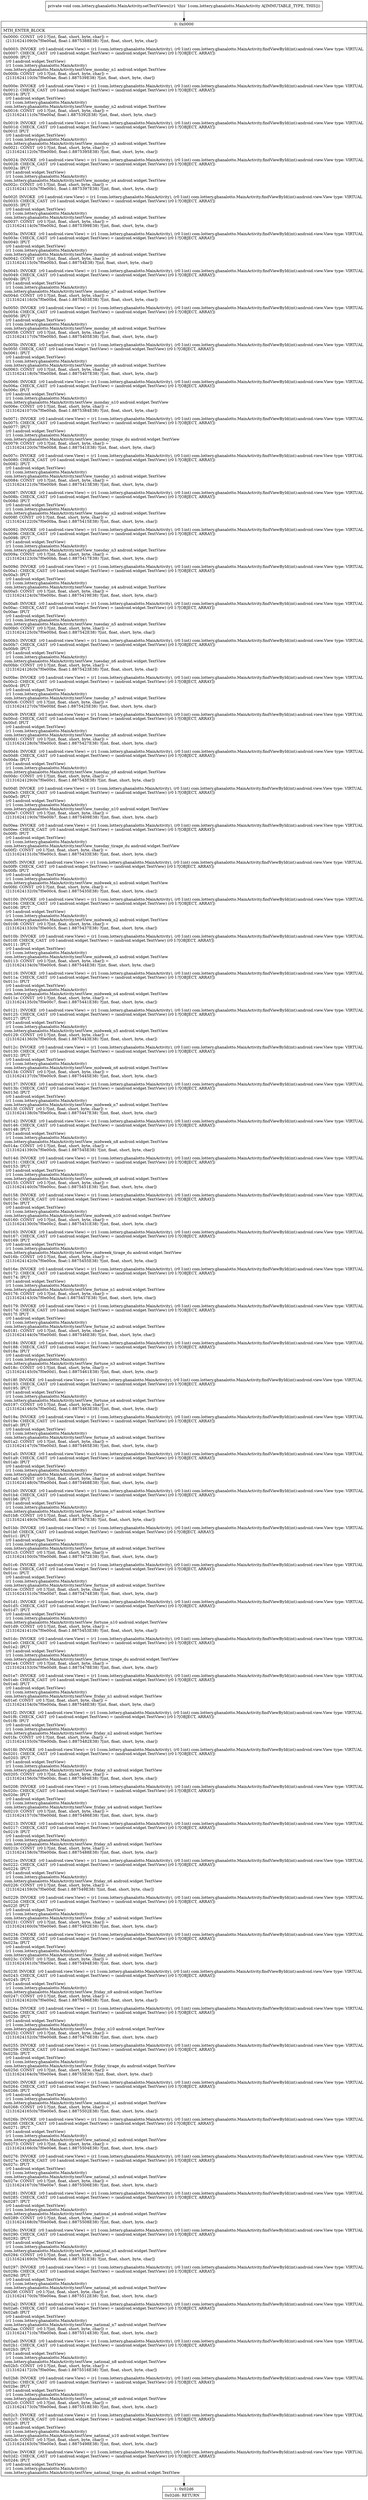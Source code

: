 digraph "CFG forcom.lottery.ghanalotto.MainActivity.setTextViews()V" {
Node_0 [shape=record,label="{0\:\ 0x0000|MTH_ENTER_BLOCK\l|0x0000: CONST  (r0 I:?[int, float, short, byte, char]) = \l  (2131624109(0x7f0e00ad, float:1.8875388E38) ?[int, float, short, byte, char])\l \l0x0003: INVOKE  (r0 I:android.view.View) = (r1 I:com.lottery.ghanalotto.MainActivity), (r0 I:int) com.lottery.ghanalotto.MainActivity.findViewById(int):android.view.View type: VIRTUAL \l0x0007: CHECK_CAST  (r0 I:android.widget.TextView) = (android.widget.TextView) (r0 I:?[OBJECT, ARRAY]) \l0x0009: IPUT  \l  (r0 I:android.widget.TextView)\l  (r1 I:com.lottery.ghanalotto.MainActivity)\l com.lottery.ghanalotto.MainActivity.textView_monday_n1 android.widget.TextView \l0x000b: CONST  (r0 I:?[int, float, short, byte, char]) = \l  (2131624110(0x7f0e00ae, float:1.887539E38) ?[int, float, short, byte, char])\l \l0x000e: INVOKE  (r0 I:android.view.View) = (r1 I:com.lottery.ghanalotto.MainActivity), (r0 I:int) com.lottery.ghanalotto.MainActivity.findViewById(int):android.view.View type: VIRTUAL \l0x0012: CHECK_CAST  (r0 I:android.widget.TextView) = (android.widget.TextView) (r0 I:?[OBJECT, ARRAY]) \l0x0014: IPUT  \l  (r0 I:android.widget.TextView)\l  (r1 I:com.lottery.ghanalotto.MainActivity)\l com.lottery.ghanalotto.MainActivity.textView_monday_n2 android.widget.TextView \l0x0016: CONST  (r0 I:?[int, float, short, byte, char]) = \l  (2131624111(0x7f0e00af, float:1.8875392E38) ?[int, float, short, byte, char])\l \l0x0019: INVOKE  (r0 I:android.view.View) = (r1 I:com.lottery.ghanalotto.MainActivity), (r0 I:int) com.lottery.ghanalotto.MainActivity.findViewById(int):android.view.View type: VIRTUAL \l0x001d: CHECK_CAST  (r0 I:android.widget.TextView) = (android.widget.TextView) (r0 I:?[OBJECT, ARRAY]) \l0x001f: IPUT  \l  (r0 I:android.widget.TextView)\l  (r1 I:com.lottery.ghanalotto.MainActivity)\l com.lottery.ghanalotto.MainActivity.textView_monday_n3 android.widget.TextView \l0x0021: CONST  (r0 I:?[int, float, short, byte, char]) = \l  (2131624112(0x7f0e00b0, float:1.8875395E38) ?[int, float, short, byte, char])\l \l0x0024: INVOKE  (r0 I:android.view.View) = (r1 I:com.lottery.ghanalotto.MainActivity), (r0 I:int) com.lottery.ghanalotto.MainActivity.findViewById(int):android.view.View type: VIRTUAL \l0x0028: CHECK_CAST  (r0 I:android.widget.TextView) = (android.widget.TextView) (r0 I:?[OBJECT, ARRAY]) \l0x002a: IPUT  \l  (r0 I:android.widget.TextView)\l  (r1 I:com.lottery.ghanalotto.MainActivity)\l com.lottery.ghanalotto.MainActivity.textView_monday_n4 android.widget.TextView \l0x002c: CONST  (r0 I:?[int, float, short, byte, char]) = \l  (2131624113(0x7f0e00b1, float:1.8875397E38) ?[int, float, short, byte, char])\l \l0x002f: INVOKE  (r0 I:android.view.View) = (r1 I:com.lottery.ghanalotto.MainActivity), (r0 I:int) com.lottery.ghanalotto.MainActivity.findViewById(int):android.view.View type: VIRTUAL \l0x0033: CHECK_CAST  (r0 I:android.widget.TextView) = (android.widget.TextView) (r0 I:?[OBJECT, ARRAY]) \l0x0035: IPUT  \l  (r0 I:android.widget.TextView)\l  (r1 I:com.lottery.ghanalotto.MainActivity)\l com.lottery.ghanalotto.MainActivity.textView_monday_n5 android.widget.TextView \l0x0037: CONST  (r0 I:?[int, float, short, byte, char]) = \l  (2131624114(0x7f0e00b2, float:1.8875399E38) ?[int, float, short, byte, char])\l \l0x003a: INVOKE  (r0 I:android.view.View) = (r1 I:com.lottery.ghanalotto.MainActivity), (r0 I:int) com.lottery.ghanalotto.MainActivity.findViewById(int):android.view.View type: VIRTUAL \l0x003e: CHECK_CAST  (r0 I:android.widget.TextView) = (android.widget.TextView) (r0 I:?[OBJECT, ARRAY]) \l0x0040: IPUT  \l  (r0 I:android.widget.TextView)\l  (r1 I:com.lottery.ghanalotto.MainActivity)\l com.lottery.ghanalotto.MainActivity.textView_monday_n6 android.widget.TextView \l0x0042: CONST  (r0 I:?[int, float, short, byte, char]) = \l  (2131624115(0x7f0e00b3, float:1.88754E38) ?[int, float, short, byte, char])\l \l0x0045: INVOKE  (r0 I:android.view.View) = (r1 I:com.lottery.ghanalotto.MainActivity), (r0 I:int) com.lottery.ghanalotto.MainActivity.findViewById(int):android.view.View type: VIRTUAL \l0x0049: CHECK_CAST  (r0 I:android.widget.TextView) = (android.widget.TextView) (r0 I:?[OBJECT, ARRAY]) \l0x004b: IPUT  \l  (r0 I:android.widget.TextView)\l  (r1 I:com.lottery.ghanalotto.MainActivity)\l com.lottery.ghanalotto.MainActivity.textView_monday_n7 android.widget.TextView \l0x004d: CONST  (r0 I:?[int, float, short, byte, char]) = \l  (2131624116(0x7f0e00b4, float:1.8875403E38) ?[int, float, short, byte, char])\l \l0x0050: INVOKE  (r0 I:android.view.View) = (r1 I:com.lottery.ghanalotto.MainActivity), (r0 I:int) com.lottery.ghanalotto.MainActivity.findViewById(int):android.view.View type: VIRTUAL \l0x0054: CHECK_CAST  (r0 I:android.widget.TextView) = (android.widget.TextView) (r0 I:?[OBJECT, ARRAY]) \l0x0056: IPUT  \l  (r0 I:android.widget.TextView)\l  (r1 I:com.lottery.ghanalotto.MainActivity)\l com.lottery.ghanalotto.MainActivity.textView_monday_n8 android.widget.TextView \l0x0058: CONST  (r0 I:?[int, float, short, byte, char]) = \l  (2131624117(0x7f0e00b5, float:1.8875405E38) ?[int, float, short, byte, char])\l \l0x005b: INVOKE  (r0 I:android.view.View) = (r1 I:com.lottery.ghanalotto.MainActivity), (r0 I:int) com.lottery.ghanalotto.MainActivity.findViewById(int):android.view.View type: VIRTUAL \l0x005f: CHECK_CAST  (r0 I:android.widget.TextView) = (android.widget.TextView) (r0 I:?[OBJECT, ARRAY]) \l0x0061: IPUT  \l  (r0 I:android.widget.TextView)\l  (r1 I:com.lottery.ghanalotto.MainActivity)\l com.lottery.ghanalotto.MainActivity.textView_monday_n9 android.widget.TextView \l0x0063: CONST  (r0 I:?[int, float, short, byte, char]) = \l  (2131624118(0x7f0e00b6, float:1.8875407E38) ?[int, float, short, byte, char])\l \l0x0066: INVOKE  (r0 I:android.view.View) = (r1 I:com.lottery.ghanalotto.MainActivity), (r0 I:int) com.lottery.ghanalotto.MainActivity.findViewById(int):android.view.View type: VIRTUAL \l0x006a: CHECK_CAST  (r0 I:android.widget.TextView) = (android.widget.TextView) (r0 I:?[OBJECT, ARRAY]) \l0x006c: IPUT  \l  (r0 I:android.widget.TextView)\l  (r1 I:com.lottery.ghanalotto.MainActivity)\l com.lottery.ghanalotto.MainActivity.textView_monday_n10 android.widget.TextView \l0x006e: CONST  (r0 I:?[int, float, short, byte, char]) = \l  (2131624107(0x7f0e00ab, float:1.8875384E38) ?[int, float, short, byte, char])\l \l0x0071: INVOKE  (r0 I:android.view.View) = (r1 I:com.lottery.ghanalotto.MainActivity), (r0 I:int) com.lottery.ghanalotto.MainActivity.findViewById(int):android.view.View type: VIRTUAL \l0x0075: CHECK_CAST  (r0 I:android.widget.TextView) = (android.widget.TextView) (r0 I:?[OBJECT, ARRAY]) \l0x0077: IPUT  \l  (r0 I:android.widget.TextView)\l  (r1 I:com.lottery.ghanalotto.MainActivity)\l com.lottery.ghanalotto.MainActivity.textView_monday_tirage_du android.widget.TextView \l0x0079: CONST  (r0 I:?[int, float, short, byte, char]) = \l  (2131624120(0x7f0e00b8, float:1.887541E38) ?[int, float, short, byte, char])\l \l0x007c: INVOKE  (r0 I:android.view.View) = (r1 I:com.lottery.ghanalotto.MainActivity), (r0 I:int) com.lottery.ghanalotto.MainActivity.findViewById(int):android.view.View type: VIRTUAL \l0x0080: CHECK_CAST  (r0 I:android.widget.TextView) = (android.widget.TextView) (r0 I:?[OBJECT, ARRAY]) \l0x0082: IPUT  \l  (r0 I:android.widget.TextView)\l  (r1 I:com.lottery.ghanalotto.MainActivity)\l com.lottery.ghanalotto.MainActivity.textView_tuesday_n1 android.widget.TextView \l0x0084: CONST  (r0 I:?[int, float, short, byte, char]) = \l  (2131624121(0x7f0e00b9, float:1.8875413E38) ?[int, float, short, byte, char])\l \l0x0087: INVOKE  (r0 I:android.view.View) = (r1 I:com.lottery.ghanalotto.MainActivity), (r0 I:int) com.lottery.ghanalotto.MainActivity.findViewById(int):android.view.View type: VIRTUAL \l0x008b: CHECK_CAST  (r0 I:android.widget.TextView) = (android.widget.TextView) (r0 I:?[OBJECT, ARRAY]) \l0x008d: IPUT  \l  (r0 I:android.widget.TextView)\l  (r1 I:com.lottery.ghanalotto.MainActivity)\l com.lottery.ghanalotto.MainActivity.textView_tuesday_n2 android.widget.TextView \l0x008f: CONST  (r0 I:?[int, float, short, byte, char]) = \l  (2131624122(0x7f0e00ba, float:1.8875415E38) ?[int, float, short, byte, char])\l \l0x0092: INVOKE  (r0 I:android.view.View) = (r1 I:com.lottery.ghanalotto.MainActivity), (r0 I:int) com.lottery.ghanalotto.MainActivity.findViewById(int):android.view.View type: VIRTUAL \l0x0096: CHECK_CAST  (r0 I:android.widget.TextView) = (android.widget.TextView) (r0 I:?[OBJECT, ARRAY]) \l0x0098: IPUT  \l  (r0 I:android.widget.TextView)\l  (r1 I:com.lottery.ghanalotto.MainActivity)\l com.lottery.ghanalotto.MainActivity.textView_tuesday_n3 android.widget.TextView \l0x009a: CONST  (r0 I:?[int, float, short, byte, char]) = \l  (2131624123(0x7f0e00bb, float:1.8875417E38) ?[int, float, short, byte, char])\l \l0x009d: INVOKE  (r0 I:android.view.View) = (r1 I:com.lottery.ghanalotto.MainActivity), (r0 I:int) com.lottery.ghanalotto.MainActivity.findViewById(int):android.view.View type: VIRTUAL \l0x00a1: CHECK_CAST  (r0 I:android.widget.TextView) = (android.widget.TextView) (r0 I:?[OBJECT, ARRAY]) \l0x00a3: IPUT  \l  (r0 I:android.widget.TextView)\l  (r1 I:com.lottery.ghanalotto.MainActivity)\l com.lottery.ghanalotto.MainActivity.textView_tuesday_n4 android.widget.TextView \l0x00a5: CONST  (r0 I:?[int, float, short, byte, char]) = \l  (2131624124(0x7f0e00bc, float:1.8875419E38) ?[int, float, short, byte, char])\l \l0x00a8: INVOKE  (r0 I:android.view.View) = (r1 I:com.lottery.ghanalotto.MainActivity), (r0 I:int) com.lottery.ghanalotto.MainActivity.findViewById(int):android.view.View type: VIRTUAL \l0x00ac: CHECK_CAST  (r0 I:android.widget.TextView) = (android.widget.TextView) (r0 I:?[OBJECT, ARRAY]) \l0x00ae: IPUT  \l  (r0 I:android.widget.TextView)\l  (r1 I:com.lottery.ghanalotto.MainActivity)\l com.lottery.ghanalotto.MainActivity.textView_tuesday_n5 android.widget.TextView \l0x00b0: CONST  (r0 I:?[int, float, short, byte, char]) = \l  (2131624125(0x7f0e00bd, float:1.887542E38) ?[int, float, short, byte, char])\l \l0x00b3: INVOKE  (r0 I:android.view.View) = (r1 I:com.lottery.ghanalotto.MainActivity), (r0 I:int) com.lottery.ghanalotto.MainActivity.findViewById(int):android.view.View type: VIRTUAL \l0x00b7: CHECK_CAST  (r0 I:android.widget.TextView) = (android.widget.TextView) (r0 I:?[OBJECT, ARRAY]) \l0x00b9: IPUT  \l  (r0 I:android.widget.TextView)\l  (r1 I:com.lottery.ghanalotto.MainActivity)\l com.lottery.ghanalotto.MainActivity.textView_tuesday_n6 android.widget.TextView \l0x00bb: CONST  (r0 I:?[int, float, short, byte, char]) = \l  (2131624126(0x7f0e00be, float:1.8875423E38) ?[int, float, short, byte, char])\l \l0x00be: INVOKE  (r0 I:android.view.View) = (r1 I:com.lottery.ghanalotto.MainActivity), (r0 I:int) com.lottery.ghanalotto.MainActivity.findViewById(int):android.view.View type: VIRTUAL \l0x00c2: CHECK_CAST  (r0 I:android.widget.TextView) = (android.widget.TextView) (r0 I:?[OBJECT, ARRAY]) \l0x00c4: IPUT  \l  (r0 I:android.widget.TextView)\l  (r1 I:com.lottery.ghanalotto.MainActivity)\l com.lottery.ghanalotto.MainActivity.textView_tuesday_n7 android.widget.TextView \l0x00c6: CONST  (r0 I:?[int, float, short, byte, char]) = \l  (2131624127(0x7f0e00bf, float:1.8875425E38) ?[int, float, short, byte, char])\l \l0x00c9: INVOKE  (r0 I:android.view.View) = (r1 I:com.lottery.ghanalotto.MainActivity), (r0 I:int) com.lottery.ghanalotto.MainActivity.findViewById(int):android.view.View type: VIRTUAL \l0x00cd: CHECK_CAST  (r0 I:android.widget.TextView) = (android.widget.TextView) (r0 I:?[OBJECT, ARRAY]) \l0x00cf: IPUT  \l  (r0 I:android.widget.TextView)\l  (r1 I:com.lottery.ghanalotto.MainActivity)\l com.lottery.ghanalotto.MainActivity.textView_tuesday_n8 android.widget.TextView \l0x00d1: CONST  (r0 I:?[int, float, short, byte, char]) = \l  (2131624128(0x7f0e00c0, float:1.8875427E38) ?[int, float, short, byte, char])\l \l0x00d4: INVOKE  (r0 I:android.view.View) = (r1 I:com.lottery.ghanalotto.MainActivity), (r0 I:int) com.lottery.ghanalotto.MainActivity.findViewById(int):android.view.View type: VIRTUAL \l0x00d8: CHECK_CAST  (r0 I:android.widget.TextView) = (android.widget.TextView) (r0 I:?[OBJECT, ARRAY]) \l0x00da: IPUT  \l  (r0 I:android.widget.TextView)\l  (r1 I:com.lottery.ghanalotto.MainActivity)\l com.lottery.ghanalotto.MainActivity.textView_tuesday_n9 android.widget.TextView \l0x00dc: CONST  (r0 I:?[int, float, short, byte, char]) = \l  (2131624129(0x7f0e00c1, float:1.887543E38) ?[int, float, short, byte, char])\l \l0x00df: INVOKE  (r0 I:android.view.View) = (r1 I:com.lottery.ghanalotto.MainActivity), (r0 I:int) com.lottery.ghanalotto.MainActivity.findViewById(int):android.view.View type: VIRTUAL \l0x00e3: CHECK_CAST  (r0 I:android.widget.TextView) = (android.widget.TextView) (r0 I:?[OBJECT, ARRAY]) \l0x00e5: IPUT  \l  (r0 I:android.widget.TextView)\l  (r1 I:com.lottery.ghanalotto.MainActivity)\l com.lottery.ghanalotto.MainActivity.textView_tuesday_n10 android.widget.TextView \l0x00e7: CONST  (r0 I:?[int, float, short, byte, char]) = \l  (2131624119(0x7f0e00b7, float:1.8875409E38) ?[int, float, short, byte, char])\l \l0x00ea: INVOKE  (r0 I:android.view.View) = (r1 I:com.lottery.ghanalotto.MainActivity), (r0 I:int) com.lottery.ghanalotto.MainActivity.findViewById(int):android.view.View type: VIRTUAL \l0x00ee: CHECK_CAST  (r0 I:android.widget.TextView) = (android.widget.TextView) (r0 I:?[OBJECT, ARRAY]) \l0x00f0: IPUT  \l  (r0 I:android.widget.TextView)\l  (r1 I:com.lottery.ghanalotto.MainActivity)\l com.lottery.ghanalotto.MainActivity.textView_tuesday_tirage_du android.widget.TextView \l0x00f2: CONST  (r0 I:?[int, float, short, byte, char]) = \l  (2131624131(0x7f0e00c3, float:1.8875433E38) ?[int, float, short, byte, char])\l \l0x00f5: INVOKE  (r0 I:android.view.View) = (r1 I:com.lottery.ghanalotto.MainActivity), (r0 I:int) com.lottery.ghanalotto.MainActivity.findViewById(int):android.view.View type: VIRTUAL \l0x00f9: CHECK_CAST  (r0 I:android.widget.TextView) = (android.widget.TextView) (r0 I:?[OBJECT, ARRAY]) \l0x00fb: IPUT  \l  (r0 I:android.widget.TextView)\l  (r1 I:com.lottery.ghanalotto.MainActivity)\l com.lottery.ghanalotto.MainActivity.textView_midweek_n1 android.widget.TextView \l0x00fd: CONST  (r0 I:?[int, float, short, byte, char]) = \l  (2131624132(0x7f0e00c4, float:1.8875435E38) ?[int, float, short, byte, char])\l \l0x0100: INVOKE  (r0 I:android.view.View) = (r1 I:com.lottery.ghanalotto.MainActivity), (r0 I:int) com.lottery.ghanalotto.MainActivity.findViewById(int):android.view.View type: VIRTUAL \l0x0104: CHECK_CAST  (r0 I:android.widget.TextView) = (android.widget.TextView) (r0 I:?[OBJECT, ARRAY]) \l0x0106: IPUT  \l  (r0 I:android.widget.TextView)\l  (r1 I:com.lottery.ghanalotto.MainActivity)\l com.lottery.ghanalotto.MainActivity.textView_midweek_n2 android.widget.TextView \l0x0108: CONST  (r0 I:?[int, float, short, byte, char]) = \l  (2131624133(0x7f0e00c5, float:1.8875437E38) ?[int, float, short, byte, char])\l \l0x010b: INVOKE  (r0 I:android.view.View) = (r1 I:com.lottery.ghanalotto.MainActivity), (r0 I:int) com.lottery.ghanalotto.MainActivity.findViewById(int):android.view.View type: VIRTUAL \l0x010f: CHECK_CAST  (r0 I:android.widget.TextView) = (android.widget.TextView) (r0 I:?[OBJECT, ARRAY]) \l0x0111: IPUT  \l  (r0 I:android.widget.TextView)\l  (r1 I:com.lottery.ghanalotto.MainActivity)\l com.lottery.ghanalotto.MainActivity.textView_midweek_n3 android.widget.TextView \l0x0113: CONST  (r0 I:?[int, float, short, byte, char]) = \l  (2131624134(0x7f0e00c6, float:1.887544E38) ?[int, float, short, byte, char])\l \l0x0116: INVOKE  (r0 I:android.view.View) = (r1 I:com.lottery.ghanalotto.MainActivity), (r0 I:int) com.lottery.ghanalotto.MainActivity.findViewById(int):android.view.View type: VIRTUAL \l0x011a: CHECK_CAST  (r0 I:android.widget.TextView) = (android.widget.TextView) (r0 I:?[OBJECT, ARRAY]) \l0x011c: IPUT  \l  (r0 I:android.widget.TextView)\l  (r1 I:com.lottery.ghanalotto.MainActivity)\l com.lottery.ghanalotto.MainActivity.textView_midweek_n4 android.widget.TextView \l0x011e: CONST  (r0 I:?[int, float, short, byte, char]) = \l  (2131624135(0x7f0e00c7, float:1.8875441E38) ?[int, float, short, byte, char])\l \l0x0121: INVOKE  (r0 I:android.view.View) = (r1 I:com.lottery.ghanalotto.MainActivity), (r0 I:int) com.lottery.ghanalotto.MainActivity.findViewById(int):android.view.View type: VIRTUAL \l0x0125: CHECK_CAST  (r0 I:android.widget.TextView) = (android.widget.TextView) (r0 I:?[OBJECT, ARRAY]) \l0x0127: IPUT  \l  (r0 I:android.widget.TextView)\l  (r1 I:com.lottery.ghanalotto.MainActivity)\l com.lottery.ghanalotto.MainActivity.textView_midweek_n5 android.widget.TextView \l0x0129: CONST  (r0 I:?[int, float, short, byte, char]) = \l  (2131624136(0x7f0e00c8, float:1.8875443E38) ?[int, float, short, byte, char])\l \l0x012c: INVOKE  (r0 I:android.view.View) = (r1 I:com.lottery.ghanalotto.MainActivity), (r0 I:int) com.lottery.ghanalotto.MainActivity.findViewById(int):android.view.View type: VIRTUAL \l0x0130: CHECK_CAST  (r0 I:android.widget.TextView) = (android.widget.TextView) (r0 I:?[OBJECT, ARRAY]) \l0x0132: IPUT  \l  (r0 I:android.widget.TextView)\l  (r1 I:com.lottery.ghanalotto.MainActivity)\l com.lottery.ghanalotto.MainActivity.textView_midweek_n6 android.widget.TextView \l0x0134: CONST  (r0 I:?[int, float, short, byte, char]) = \l  (2131624137(0x7f0e00c9, float:1.8875445E38) ?[int, float, short, byte, char])\l \l0x0137: INVOKE  (r0 I:android.view.View) = (r1 I:com.lottery.ghanalotto.MainActivity), (r0 I:int) com.lottery.ghanalotto.MainActivity.findViewById(int):android.view.View type: VIRTUAL \l0x013b: CHECK_CAST  (r0 I:android.widget.TextView) = (android.widget.TextView) (r0 I:?[OBJECT, ARRAY]) \l0x013d: IPUT  \l  (r0 I:android.widget.TextView)\l  (r1 I:com.lottery.ghanalotto.MainActivity)\l com.lottery.ghanalotto.MainActivity.textView_midweek_n7 android.widget.TextView \l0x013f: CONST  (r0 I:?[int, float, short, byte, char]) = \l  (2131624138(0x7f0e00ca, float:1.8875447E38) ?[int, float, short, byte, char])\l \l0x0142: INVOKE  (r0 I:android.view.View) = (r1 I:com.lottery.ghanalotto.MainActivity), (r0 I:int) com.lottery.ghanalotto.MainActivity.findViewById(int):android.view.View type: VIRTUAL \l0x0146: CHECK_CAST  (r0 I:android.widget.TextView) = (android.widget.TextView) (r0 I:?[OBJECT, ARRAY]) \l0x0148: IPUT  \l  (r0 I:android.widget.TextView)\l  (r1 I:com.lottery.ghanalotto.MainActivity)\l com.lottery.ghanalotto.MainActivity.textView_midweek_n8 android.widget.TextView \l0x014a: CONST  (r0 I:?[int, float, short, byte, char]) = \l  (2131624139(0x7f0e00cb, float:1.887545E38) ?[int, float, short, byte, char])\l \l0x014d: INVOKE  (r0 I:android.view.View) = (r1 I:com.lottery.ghanalotto.MainActivity), (r0 I:int) com.lottery.ghanalotto.MainActivity.findViewById(int):android.view.View type: VIRTUAL \l0x0151: CHECK_CAST  (r0 I:android.widget.TextView) = (android.widget.TextView) (r0 I:?[OBJECT, ARRAY]) \l0x0153: IPUT  \l  (r0 I:android.widget.TextView)\l  (r1 I:com.lottery.ghanalotto.MainActivity)\l com.lottery.ghanalotto.MainActivity.textView_midweek_n9 android.widget.TextView \l0x0155: CONST  (r0 I:?[int, float, short, byte, char]) = \l  (2131624140(0x7f0e00cc, float:1.8875451E38) ?[int, float, short, byte, char])\l \l0x0158: INVOKE  (r0 I:android.view.View) = (r1 I:com.lottery.ghanalotto.MainActivity), (r0 I:int) com.lottery.ghanalotto.MainActivity.findViewById(int):android.view.View type: VIRTUAL \l0x015c: CHECK_CAST  (r0 I:android.widget.TextView) = (android.widget.TextView) (r0 I:?[OBJECT, ARRAY]) \l0x015e: IPUT  \l  (r0 I:android.widget.TextView)\l  (r1 I:com.lottery.ghanalotto.MainActivity)\l com.lottery.ghanalotto.MainActivity.textView_midweek_n10 android.widget.TextView \l0x0160: CONST  (r0 I:?[int, float, short, byte, char]) = \l  (2131624130(0x7f0e00c2, float:1.8875431E38) ?[int, float, short, byte, char])\l \l0x0163: INVOKE  (r0 I:android.view.View) = (r1 I:com.lottery.ghanalotto.MainActivity), (r0 I:int) com.lottery.ghanalotto.MainActivity.findViewById(int):android.view.View type: VIRTUAL \l0x0167: CHECK_CAST  (r0 I:android.widget.TextView) = (android.widget.TextView) (r0 I:?[OBJECT, ARRAY]) \l0x0169: IPUT  \l  (r0 I:android.widget.TextView)\l  (r1 I:com.lottery.ghanalotto.MainActivity)\l com.lottery.ghanalotto.MainActivity.textView_midweek_tirage_du android.widget.TextView \l0x016b: CONST  (r0 I:?[int, float, short, byte, char]) = \l  (2131624142(0x7f0e00ce, float:1.8875455E38) ?[int, float, short, byte, char])\l \l0x016e: INVOKE  (r0 I:android.view.View) = (r1 I:com.lottery.ghanalotto.MainActivity), (r0 I:int) com.lottery.ghanalotto.MainActivity.findViewById(int):android.view.View type: VIRTUAL \l0x0172: CHECK_CAST  (r0 I:android.widget.TextView) = (android.widget.TextView) (r0 I:?[OBJECT, ARRAY]) \l0x0174: IPUT  \l  (r0 I:android.widget.TextView)\l  (r1 I:com.lottery.ghanalotto.MainActivity)\l com.lottery.ghanalotto.MainActivity.textView_fortune_n1 android.widget.TextView \l0x0176: CONST  (r0 I:?[int, float, short, byte, char]) = \l  (2131624143(0x7f0e00cf, float:1.8875457E38) ?[int, float, short, byte, char])\l \l0x0179: INVOKE  (r0 I:android.view.View) = (r1 I:com.lottery.ghanalotto.MainActivity), (r0 I:int) com.lottery.ghanalotto.MainActivity.findViewById(int):android.view.View type: VIRTUAL \l0x017d: CHECK_CAST  (r0 I:android.widget.TextView) = (android.widget.TextView) (r0 I:?[OBJECT, ARRAY]) \l0x017f: IPUT  \l  (r0 I:android.widget.TextView)\l  (r1 I:com.lottery.ghanalotto.MainActivity)\l com.lottery.ghanalotto.MainActivity.textView_fortune_n2 android.widget.TextView \l0x0181: CONST  (r0 I:?[int, float, short, byte, char]) = \l  (2131624144(0x7f0e00d0, float:1.887546E38) ?[int, float, short, byte, char])\l \l0x0184: INVOKE  (r0 I:android.view.View) = (r1 I:com.lottery.ghanalotto.MainActivity), (r0 I:int) com.lottery.ghanalotto.MainActivity.findViewById(int):android.view.View type: VIRTUAL \l0x0188: CHECK_CAST  (r0 I:android.widget.TextView) = (android.widget.TextView) (r0 I:?[OBJECT, ARRAY]) \l0x018a: IPUT  \l  (r0 I:android.widget.TextView)\l  (r1 I:com.lottery.ghanalotto.MainActivity)\l com.lottery.ghanalotto.MainActivity.textView_fortune_n3 android.widget.TextView \l0x018c: CONST  (r0 I:?[int, float, short, byte, char]) = \l  (2131624145(0x7f0e00d1, float:1.8875461E38) ?[int, float, short, byte, char])\l \l0x018f: INVOKE  (r0 I:android.view.View) = (r1 I:com.lottery.ghanalotto.MainActivity), (r0 I:int) com.lottery.ghanalotto.MainActivity.findViewById(int):android.view.View type: VIRTUAL \l0x0193: CHECK_CAST  (r0 I:android.widget.TextView) = (android.widget.TextView) (r0 I:?[OBJECT, ARRAY]) \l0x0195: IPUT  \l  (r0 I:android.widget.TextView)\l  (r1 I:com.lottery.ghanalotto.MainActivity)\l com.lottery.ghanalotto.MainActivity.textView_fortune_n4 android.widget.TextView \l0x0197: CONST  (r0 I:?[int, float, short, byte, char]) = \l  (2131624146(0x7f0e00d2, float:1.8875463E38) ?[int, float, short, byte, char])\l \l0x019a: INVOKE  (r0 I:android.view.View) = (r1 I:com.lottery.ghanalotto.MainActivity), (r0 I:int) com.lottery.ghanalotto.MainActivity.findViewById(int):android.view.View type: VIRTUAL \l0x019e: CHECK_CAST  (r0 I:android.widget.TextView) = (android.widget.TextView) (r0 I:?[OBJECT, ARRAY]) \l0x01a0: IPUT  \l  (r0 I:android.widget.TextView)\l  (r1 I:com.lottery.ghanalotto.MainActivity)\l com.lottery.ghanalotto.MainActivity.textView_fortune_n5 android.widget.TextView \l0x01a2: CONST  (r0 I:?[int, float, short, byte, char]) = \l  (2131624147(0x7f0e00d3, float:1.8875465E38) ?[int, float, short, byte, char])\l \l0x01a5: INVOKE  (r0 I:android.view.View) = (r1 I:com.lottery.ghanalotto.MainActivity), (r0 I:int) com.lottery.ghanalotto.MainActivity.findViewById(int):android.view.View type: VIRTUAL \l0x01a9: CHECK_CAST  (r0 I:android.widget.TextView) = (android.widget.TextView) (r0 I:?[OBJECT, ARRAY]) \l0x01ab: IPUT  \l  (r0 I:android.widget.TextView)\l  (r1 I:com.lottery.ghanalotto.MainActivity)\l com.lottery.ghanalotto.MainActivity.textView_fortune_n6 android.widget.TextView \l0x01ad: CONST  (r0 I:?[int, float, short, byte, char]) = \l  (2131624148(0x7f0e00d4, float:1.8875468E38) ?[int, float, short, byte, char])\l \l0x01b0: INVOKE  (r0 I:android.view.View) = (r1 I:com.lottery.ghanalotto.MainActivity), (r0 I:int) com.lottery.ghanalotto.MainActivity.findViewById(int):android.view.View type: VIRTUAL \l0x01b4: CHECK_CAST  (r0 I:android.widget.TextView) = (android.widget.TextView) (r0 I:?[OBJECT, ARRAY]) \l0x01b6: IPUT  \l  (r0 I:android.widget.TextView)\l  (r1 I:com.lottery.ghanalotto.MainActivity)\l com.lottery.ghanalotto.MainActivity.textView_fortune_n7 android.widget.TextView \l0x01b8: CONST  (r0 I:?[int, float, short, byte, char]) = \l  (2131624149(0x7f0e00d5, float:1.887547E38) ?[int, float, short, byte, char])\l \l0x01bb: INVOKE  (r0 I:android.view.View) = (r1 I:com.lottery.ghanalotto.MainActivity), (r0 I:int) com.lottery.ghanalotto.MainActivity.findViewById(int):android.view.View type: VIRTUAL \l0x01bf: CHECK_CAST  (r0 I:android.widget.TextView) = (android.widget.TextView) (r0 I:?[OBJECT, ARRAY]) \l0x01c1: IPUT  \l  (r0 I:android.widget.TextView)\l  (r1 I:com.lottery.ghanalotto.MainActivity)\l com.lottery.ghanalotto.MainActivity.textView_fortune_n8 android.widget.TextView \l0x01c3: CONST  (r0 I:?[int, float, short, byte, char]) = \l  (2131624150(0x7f0e00d6, float:1.8875472E38) ?[int, float, short, byte, char])\l \l0x01c6: INVOKE  (r0 I:android.view.View) = (r1 I:com.lottery.ghanalotto.MainActivity), (r0 I:int) com.lottery.ghanalotto.MainActivity.findViewById(int):android.view.View type: VIRTUAL \l0x01ca: CHECK_CAST  (r0 I:android.widget.TextView) = (android.widget.TextView) (r0 I:?[OBJECT, ARRAY]) \l0x01cc: IPUT  \l  (r0 I:android.widget.TextView)\l  (r1 I:com.lottery.ghanalotto.MainActivity)\l com.lottery.ghanalotto.MainActivity.textView_fortune_n9 android.widget.TextView \l0x01ce: CONST  (r0 I:?[int, float, short, byte, char]) = \l  (2131624151(0x7f0e00d7, float:1.8875474E38) ?[int, float, short, byte, char])\l \l0x01d1: INVOKE  (r0 I:android.view.View) = (r1 I:com.lottery.ghanalotto.MainActivity), (r0 I:int) com.lottery.ghanalotto.MainActivity.findViewById(int):android.view.View type: VIRTUAL \l0x01d5: CHECK_CAST  (r0 I:android.widget.TextView) = (android.widget.TextView) (r0 I:?[OBJECT, ARRAY]) \l0x01d7: IPUT  \l  (r0 I:android.widget.TextView)\l  (r1 I:com.lottery.ghanalotto.MainActivity)\l com.lottery.ghanalotto.MainActivity.textView_fortune_n10 android.widget.TextView \l0x01d9: CONST  (r0 I:?[int, float, short, byte, char]) = \l  (2131624141(0x7f0e00cd, float:1.8875453E38) ?[int, float, short, byte, char])\l \l0x01dc: INVOKE  (r0 I:android.view.View) = (r1 I:com.lottery.ghanalotto.MainActivity), (r0 I:int) com.lottery.ghanalotto.MainActivity.findViewById(int):android.view.View type: VIRTUAL \l0x01e0: CHECK_CAST  (r0 I:android.widget.TextView) = (android.widget.TextView) (r0 I:?[OBJECT, ARRAY]) \l0x01e2: IPUT  \l  (r0 I:android.widget.TextView)\l  (r1 I:com.lottery.ghanalotto.MainActivity)\l com.lottery.ghanalotto.MainActivity.textView_fortune_tirage_du android.widget.TextView \l0x01e4: CONST  (r0 I:?[int, float, short, byte, char]) = \l  (2131624153(0x7f0e00d9, float:1.8875478E38) ?[int, float, short, byte, char])\l \l0x01e7: INVOKE  (r0 I:android.view.View) = (r1 I:com.lottery.ghanalotto.MainActivity), (r0 I:int) com.lottery.ghanalotto.MainActivity.findViewById(int):android.view.View type: VIRTUAL \l0x01eb: CHECK_CAST  (r0 I:android.widget.TextView) = (android.widget.TextView) (r0 I:?[OBJECT, ARRAY]) \l0x01ed: IPUT  \l  (r0 I:android.widget.TextView)\l  (r1 I:com.lottery.ghanalotto.MainActivity)\l com.lottery.ghanalotto.MainActivity.textView_friday_n1 android.widget.TextView \l0x01ef: CONST  (r0 I:?[int, float, short, byte, char]) = \l  (2131624154(0x7f0e00da, float:1.887548E38) ?[int, float, short, byte, char])\l \l0x01f2: INVOKE  (r0 I:android.view.View) = (r1 I:com.lottery.ghanalotto.MainActivity), (r0 I:int) com.lottery.ghanalotto.MainActivity.findViewById(int):android.view.View type: VIRTUAL \l0x01f6: CHECK_CAST  (r0 I:android.widget.TextView) = (android.widget.TextView) (r0 I:?[OBJECT, ARRAY]) \l0x01f8: IPUT  \l  (r0 I:android.widget.TextView)\l  (r1 I:com.lottery.ghanalotto.MainActivity)\l com.lottery.ghanalotto.MainActivity.textView_friday_n2 android.widget.TextView \l0x01fa: CONST  (r0 I:?[int, float, short, byte, char]) = \l  (2131624155(0x7f0e00db, float:1.8875482E38) ?[int, float, short, byte, char])\l \l0x01fd: INVOKE  (r0 I:android.view.View) = (r1 I:com.lottery.ghanalotto.MainActivity), (r0 I:int) com.lottery.ghanalotto.MainActivity.findViewById(int):android.view.View type: VIRTUAL \l0x0201: CHECK_CAST  (r0 I:android.widget.TextView) = (android.widget.TextView) (r0 I:?[OBJECT, ARRAY]) \l0x0203: IPUT  \l  (r0 I:android.widget.TextView)\l  (r1 I:com.lottery.ghanalotto.MainActivity)\l com.lottery.ghanalotto.MainActivity.textView_friday_n3 android.widget.TextView \l0x0205: CONST  (r0 I:?[int, float, short, byte, char]) = \l  (2131624156(0x7f0e00dc, float:1.8875484E38) ?[int, float, short, byte, char])\l \l0x0208: INVOKE  (r0 I:android.view.View) = (r1 I:com.lottery.ghanalotto.MainActivity), (r0 I:int) com.lottery.ghanalotto.MainActivity.findViewById(int):android.view.View type: VIRTUAL \l0x020c: CHECK_CAST  (r0 I:android.widget.TextView) = (android.widget.TextView) (r0 I:?[OBJECT, ARRAY]) \l0x020e: IPUT  \l  (r0 I:android.widget.TextView)\l  (r1 I:com.lottery.ghanalotto.MainActivity)\l com.lottery.ghanalotto.MainActivity.textView_friday_n4 android.widget.TextView \l0x0210: CONST  (r0 I:?[int, float, short, byte, char]) = \l  (2131624157(0x7f0e00dd, float:1.8875486E38) ?[int, float, short, byte, char])\l \l0x0213: INVOKE  (r0 I:android.view.View) = (r1 I:com.lottery.ghanalotto.MainActivity), (r0 I:int) com.lottery.ghanalotto.MainActivity.findViewById(int):android.view.View type: VIRTUAL \l0x0217: CHECK_CAST  (r0 I:android.widget.TextView) = (android.widget.TextView) (r0 I:?[OBJECT, ARRAY]) \l0x0219: IPUT  \l  (r0 I:android.widget.TextView)\l  (r1 I:com.lottery.ghanalotto.MainActivity)\l com.lottery.ghanalotto.MainActivity.textView_friday_n5 android.widget.TextView \l0x021b: CONST  (r0 I:?[int, float, short, byte, char]) = \l  (2131624158(0x7f0e00de, float:1.8875488E38) ?[int, float, short, byte, char])\l \l0x021e: INVOKE  (r0 I:android.view.View) = (r1 I:com.lottery.ghanalotto.MainActivity), (r0 I:int) com.lottery.ghanalotto.MainActivity.findViewById(int):android.view.View type: VIRTUAL \l0x0222: CHECK_CAST  (r0 I:android.widget.TextView) = (android.widget.TextView) (r0 I:?[OBJECT, ARRAY]) \l0x0224: IPUT  \l  (r0 I:android.widget.TextView)\l  (r1 I:com.lottery.ghanalotto.MainActivity)\l com.lottery.ghanalotto.MainActivity.textView_friday_n6 android.widget.TextView \l0x0226: CONST  (r0 I:?[int, float, short, byte, char]) = \l  (2131624159(0x7f0e00df, float:1.887549E38) ?[int, float, short, byte, char])\l \l0x0229: INVOKE  (r0 I:android.view.View) = (r1 I:com.lottery.ghanalotto.MainActivity), (r0 I:int) com.lottery.ghanalotto.MainActivity.findViewById(int):android.view.View type: VIRTUAL \l0x022d: CHECK_CAST  (r0 I:android.widget.TextView) = (android.widget.TextView) (r0 I:?[OBJECT, ARRAY]) \l0x022f: IPUT  \l  (r0 I:android.widget.TextView)\l  (r1 I:com.lottery.ghanalotto.MainActivity)\l com.lottery.ghanalotto.MainActivity.textView_friday_n7 android.widget.TextView \l0x0231: CONST  (r0 I:?[int, float, short, byte, char]) = \l  (2131624160(0x7f0e00e0, float:1.8875492E38) ?[int, float, short, byte, char])\l \l0x0234: INVOKE  (r0 I:android.view.View) = (r1 I:com.lottery.ghanalotto.MainActivity), (r0 I:int) com.lottery.ghanalotto.MainActivity.findViewById(int):android.view.View type: VIRTUAL \l0x0238: CHECK_CAST  (r0 I:android.widget.TextView) = (android.widget.TextView) (r0 I:?[OBJECT, ARRAY]) \l0x023a: IPUT  \l  (r0 I:android.widget.TextView)\l  (r1 I:com.lottery.ghanalotto.MainActivity)\l com.lottery.ghanalotto.MainActivity.textView_friday_n8 android.widget.TextView \l0x023c: CONST  (r0 I:?[int, float, short, byte, char]) = \l  (2131624161(0x7f0e00e1, float:1.8875494E38) ?[int, float, short, byte, char])\l \l0x023f: INVOKE  (r0 I:android.view.View) = (r1 I:com.lottery.ghanalotto.MainActivity), (r0 I:int) com.lottery.ghanalotto.MainActivity.findViewById(int):android.view.View type: VIRTUAL \l0x0243: CHECK_CAST  (r0 I:android.widget.TextView) = (android.widget.TextView) (r0 I:?[OBJECT, ARRAY]) \l0x0245: IPUT  \l  (r0 I:android.widget.TextView)\l  (r1 I:com.lottery.ghanalotto.MainActivity)\l com.lottery.ghanalotto.MainActivity.textView_friday_n9 android.widget.TextView \l0x0247: CONST  (r0 I:?[int, float, short, byte, char]) = \l  (2131624162(0x7f0e00e2, float:1.8875496E38) ?[int, float, short, byte, char])\l \l0x024a: INVOKE  (r0 I:android.view.View) = (r1 I:com.lottery.ghanalotto.MainActivity), (r0 I:int) com.lottery.ghanalotto.MainActivity.findViewById(int):android.view.View type: VIRTUAL \l0x024e: CHECK_CAST  (r0 I:android.widget.TextView) = (android.widget.TextView) (r0 I:?[OBJECT, ARRAY]) \l0x0250: IPUT  \l  (r0 I:android.widget.TextView)\l  (r1 I:com.lottery.ghanalotto.MainActivity)\l com.lottery.ghanalotto.MainActivity.textView_friday_n10 android.widget.TextView \l0x0252: CONST  (r0 I:?[int, float, short, byte, char]) = \l  (2131624152(0x7f0e00d8, float:1.8875476E38) ?[int, float, short, byte, char])\l \l0x0255: INVOKE  (r0 I:android.view.View) = (r1 I:com.lottery.ghanalotto.MainActivity), (r0 I:int) com.lottery.ghanalotto.MainActivity.findViewById(int):android.view.View type: VIRTUAL \l0x0259: CHECK_CAST  (r0 I:android.widget.TextView) = (android.widget.TextView) (r0 I:?[OBJECT, ARRAY]) \l0x025b: IPUT  \l  (r0 I:android.widget.TextView)\l  (r1 I:com.lottery.ghanalotto.MainActivity)\l com.lottery.ghanalotto.MainActivity.textView_friday_tirage_du android.widget.TextView \l0x025d: CONST  (r0 I:?[int, float, short, byte, char]) = \l  (2131624164(0x7f0e00e4, float:1.88755E38) ?[int, float, short, byte, char])\l \l0x0260: INVOKE  (r0 I:android.view.View) = (r1 I:com.lottery.ghanalotto.MainActivity), (r0 I:int) com.lottery.ghanalotto.MainActivity.findViewById(int):android.view.View type: VIRTUAL \l0x0264: CHECK_CAST  (r0 I:android.widget.TextView) = (android.widget.TextView) (r0 I:?[OBJECT, ARRAY]) \l0x0266: IPUT  \l  (r0 I:android.widget.TextView)\l  (r1 I:com.lottery.ghanalotto.MainActivity)\l com.lottery.ghanalotto.MainActivity.textView_national_n1 android.widget.TextView \l0x0268: CONST  (r0 I:?[int, float, short, byte, char]) = \l  (2131624165(0x7f0e00e5, float:1.8875502E38) ?[int, float, short, byte, char])\l \l0x026b: INVOKE  (r0 I:android.view.View) = (r1 I:com.lottery.ghanalotto.MainActivity), (r0 I:int) com.lottery.ghanalotto.MainActivity.findViewById(int):android.view.View type: VIRTUAL \l0x026f: CHECK_CAST  (r0 I:android.widget.TextView) = (android.widget.TextView) (r0 I:?[OBJECT, ARRAY]) \l0x0271: IPUT  \l  (r0 I:android.widget.TextView)\l  (r1 I:com.lottery.ghanalotto.MainActivity)\l com.lottery.ghanalotto.MainActivity.textView_national_n2 android.widget.TextView \l0x0273: CONST  (r0 I:?[int, float, short, byte, char]) = \l  (2131624166(0x7f0e00e6, float:1.8875504E38) ?[int, float, short, byte, char])\l \l0x0276: INVOKE  (r0 I:android.view.View) = (r1 I:com.lottery.ghanalotto.MainActivity), (r0 I:int) com.lottery.ghanalotto.MainActivity.findViewById(int):android.view.View type: VIRTUAL \l0x027a: CHECK_CAST  (r0 I:android.widget.TextView) = (android.widget.TextView) (r0 I:?[OBJECT, ARRAY]) \l0x027c: IPUT  \l  (r0 I:android.widget.TextView)\l  (r1 I:com.lottery.ghanalotto.MainActivity)\l com.lottery.ghanalotto.MainActivity.textView_national_n3 android.widget.TextView \l0x027e: CONST  (r0 I:?[int, float, short, byte, char]) = \l  (2131624167(0x7f0e00e7, float:1.8875506E38) ?[int, float, short, byte, char])\l \l0x0281: INVOKE  (r0 I:android.view.View) = (r1 I:com.lottery.ghanalotto.MainActivity), (r0 I:int) com.lottery.ghanalotto.MainActivity.findViewById(int):android.view.View type: VIRTUAL \l0x0285: CHECK_CAST  (r0 I:android.widget.TextView) = (android.widget.TextView) (r0 I:?[OBJECT, ARRAY]) \l0x0287: IPUT  \l  (r0 I:android.widget.TextView)\l  (r1 I:com.lottery.ghanalotto.MainActivity)\l com.lottery.ghanalotto.MainActivity.textView_national_n4 android.widget.TextView \l0x0289: CONST  (r0 I:?[int, float, short, byte, char]) = \l  (2131624168(0x7f0e00e8, float:1.8875508E38) ?[int, float, short, byte, char])\l \l0x028c: INVOKE  (r0 I:android.view.View) = (r1 I:com.lottery.ghanalotto.MainActivity), (r0 I:int) com.lottery.ghanalotto.MainActivity.findViewById(int):android.view.View type: VIRTUAL \l0x0290: CHECK_CAST  (r0 I:android.widget.TextView) = (android.widget.TextView) (r0 I:?[OBJECT, ARRAY]) \l0x0292: IPUT  \l  (r0 I:android.widget.TextView)\l  (r1 I:com.lottery.ghanalotto.MainActivity)\l com.lottery.ghanalotto.MainActivity.textView_national_n5 android.widget.TextView \l0x0294: CONST  (r0 I:?[int, float, short, byte, char]) = \l  (2131624169(0x7f0e00e9, float:1.887551E38) ?[int, float, short, byte, char])\l \l0x0297: INVOKE  (r0 I:android.view.View) = (r1 I:com.lottery.ghanalotto.MainActivity), (r0 I:int) com.lottery.ghanalotto.MainActivity.findViewById(int):android.view.View type: VIRTUAL \l0x029b: CHECK_CAST  (r0 I:android.widget.TextView) = (android.widget.TextView) (r0 I:?[OBJECT, ARRAY]) \l0x029d: IPUT  \l  (r0 I:android.widget.TextView)\l  (r1 I:com.lottery.ghanalotto.MainActivity)\l com.lottery.ghanalotto.MainActivity.textView_national_n6 android.widget.TextView \l0x029f: CONST  (r0 I:?[int, float, short, byte, char]) = \l  (2131624170(0x7f0e00ea, float:1.8875512E38) ?[int, float, short, byte, char])\l \l0x02a2: INVOKE  (r0 I:android.view.View) = (r1 I:com.lottery.ghanalotto.MainActivity), (r0 I:int) com.lottery.ghanalotto.MainActivity.findViewById(int):android.view.View type: VIRTUAL \l0x02a6: CHECK_CAST  (r0 I:android.widget.TextView) = (android.widget.TextView) (r0 I:?[OBJECT, ARRAY]) \l0x02a8: IPUT  \l  (r0 I:android.widget.TextView)\l  (r1 I:com.lottery.ghanalotto.MainActivity)\l com.lottery.ghanalotto.MainActivity.textView_national_n7 android.widget.TextView \l0x02aa: CONST  (r0 I:?[int, float, short, byte, char]) = \l  (2131624171(0x7f0e00eb, float:1.8875514E38) ?[int, float, short, byte, char])\l \l0x02ad: INVOKE  (r0 I:android.view.View) = (r1 I:com.lottery.ghanalotto.MainActivity), (r0 I:int) com.lottery.ghanalotto.MainActivity.findViewById(int):android.view.View type: VIRTUAL \l0x02b1: CHECK_CAST  (r0 I:android.widget.TextView) = (android.widget.TextView) (r0 I:?[OBJECT, ARRAY]) \l0x02b3: IPUT  \l  (r0 I:android.widget.TextView)\l  (r1 I:com.lottery.ghanalotto.MainActivity)\l com.lottery.ghanalotto.MainActivity.textView_national_n8 android.widget.TextView \l0x02b5: CONST  (r0 I:?[int, float, short, byte, char]) = \l  (2131624172(0x7f0e00ec, float:1.8875516E38) ?[int, float, short, byte, char])\l \l0x02b8: INVOKE  (r0 I:android.view.View) = (r1 I:com.lottery.ghanalotto.MainActivity), (r0 I:int) com.lottery.ghanalotto.MainActivity.findViewById(int):android.view.View type: VIRTUAL \l0x02bc: CHECK_CAST  (r0 I:android.widget.TextView) = (android.widget.TextView) (r0 I:?[OBJECT, ARRAY]) \l0x02be: IPUT  \l  (r0 I:android.widget.TextView)\l  (r1 I:com.lottery.ghanalotto.MainActivity)\l com.lottery.ghanalotto.MainActivity.textView_national_n9 android.widget.TextView \l0x02c0: CONST  (r0 I:?[int, float, short, byte, char]) = \l  (2131624173(0x7f0e00ed, float:1.8875518E38) ?[int, float, short, byte, char])\l \l0x02c3: INVOKE  (r0 I:android.view.View) = (r1 I:com.lottery.ghanalotto.MainActivity), (r0 I:int) com.lottery.ghanalotto.MainActivity.findViewById(int):android.view.View type: VIRTUAL \l0x02c7: CHECK_CAST  (r0 I:android.widget.TextView) = (android.widget.TextView) (r0 I:?[OBJECT, ARRAY]) \l0x02c9: IPUT  \l  (r0 I:android.widget.TextView)\l  (r1 I:com.lottery.ghanalotto.MainActivity)\l com.lottery.ghanalotto.MainActivity.textView_national_n10 android.widget.TextView \l0x02cb: CONST  (r0 I:?[int, float, short, byte, char]) = \l  (2131624163(0x7f0e00e3, float:1.8875498E38) ?[int, float, short, byte, char])\l \l0x02ce: INVOKE  (r0 I:android.view.View) = (r1 I:com.lottery.ghanalotto.MainActivity), (r0 I:int) com.lottery.ghanalotto.MainActivity.findViewById(int):android.view.View type: VIRTUAL \l0x02d2: CHECK_CAST  (r0 I:android.widget.TextView) = (android.widget.TextView) (r0 I:?[OBJECT, ARRAY]) \l0x02d4: IPUT  \l  (r0 I:android.widget.TextView)\l  (r1 I:com.lottery.ghanalotto.MainActivity)\l com.lottery.ghanalotto.MainActivity.textView_national_tirage_du android.widget.TextView \l}"];
Node_1 [shape=record,label="{1\:\ 0x02d6|0x02d6: RETURN   \l}"];
MethodNode[shape=record,label="{private void com.lottery.ghanalotto.MainActivity.setTextViews((r1 'this' I:com.lottery.ghanalotto.MainActivity A[IMMUTABLE_TYPE, THIS])) }"];
MethodNode -> Node_0;
Node_0 -> Node_1;
}

